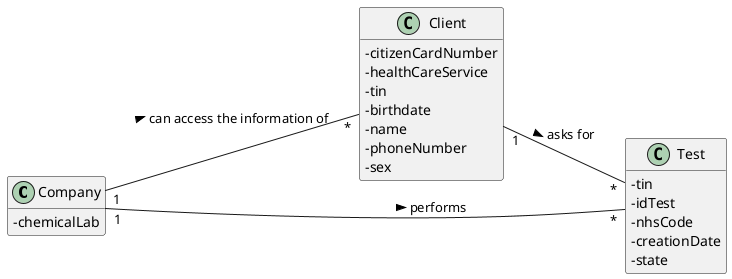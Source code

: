 @startuml
hide methods
left to right direction
skinparam classAttributeIconSize 0


class Company{
-chemicalLab
}

class Client{
-citizenCardNumber
-healthCareService
-tin
-birthdate
-name
-phoneNumber
-sex
}

class Test{
-tin
-idTest
-nhsCode
-creationDate
-state
}

Company "1" -- "*" Client : can access the information of >
Company "1" -- "*" Test : performs >
Client "1" -- "*" Test : asks for >

@enduml